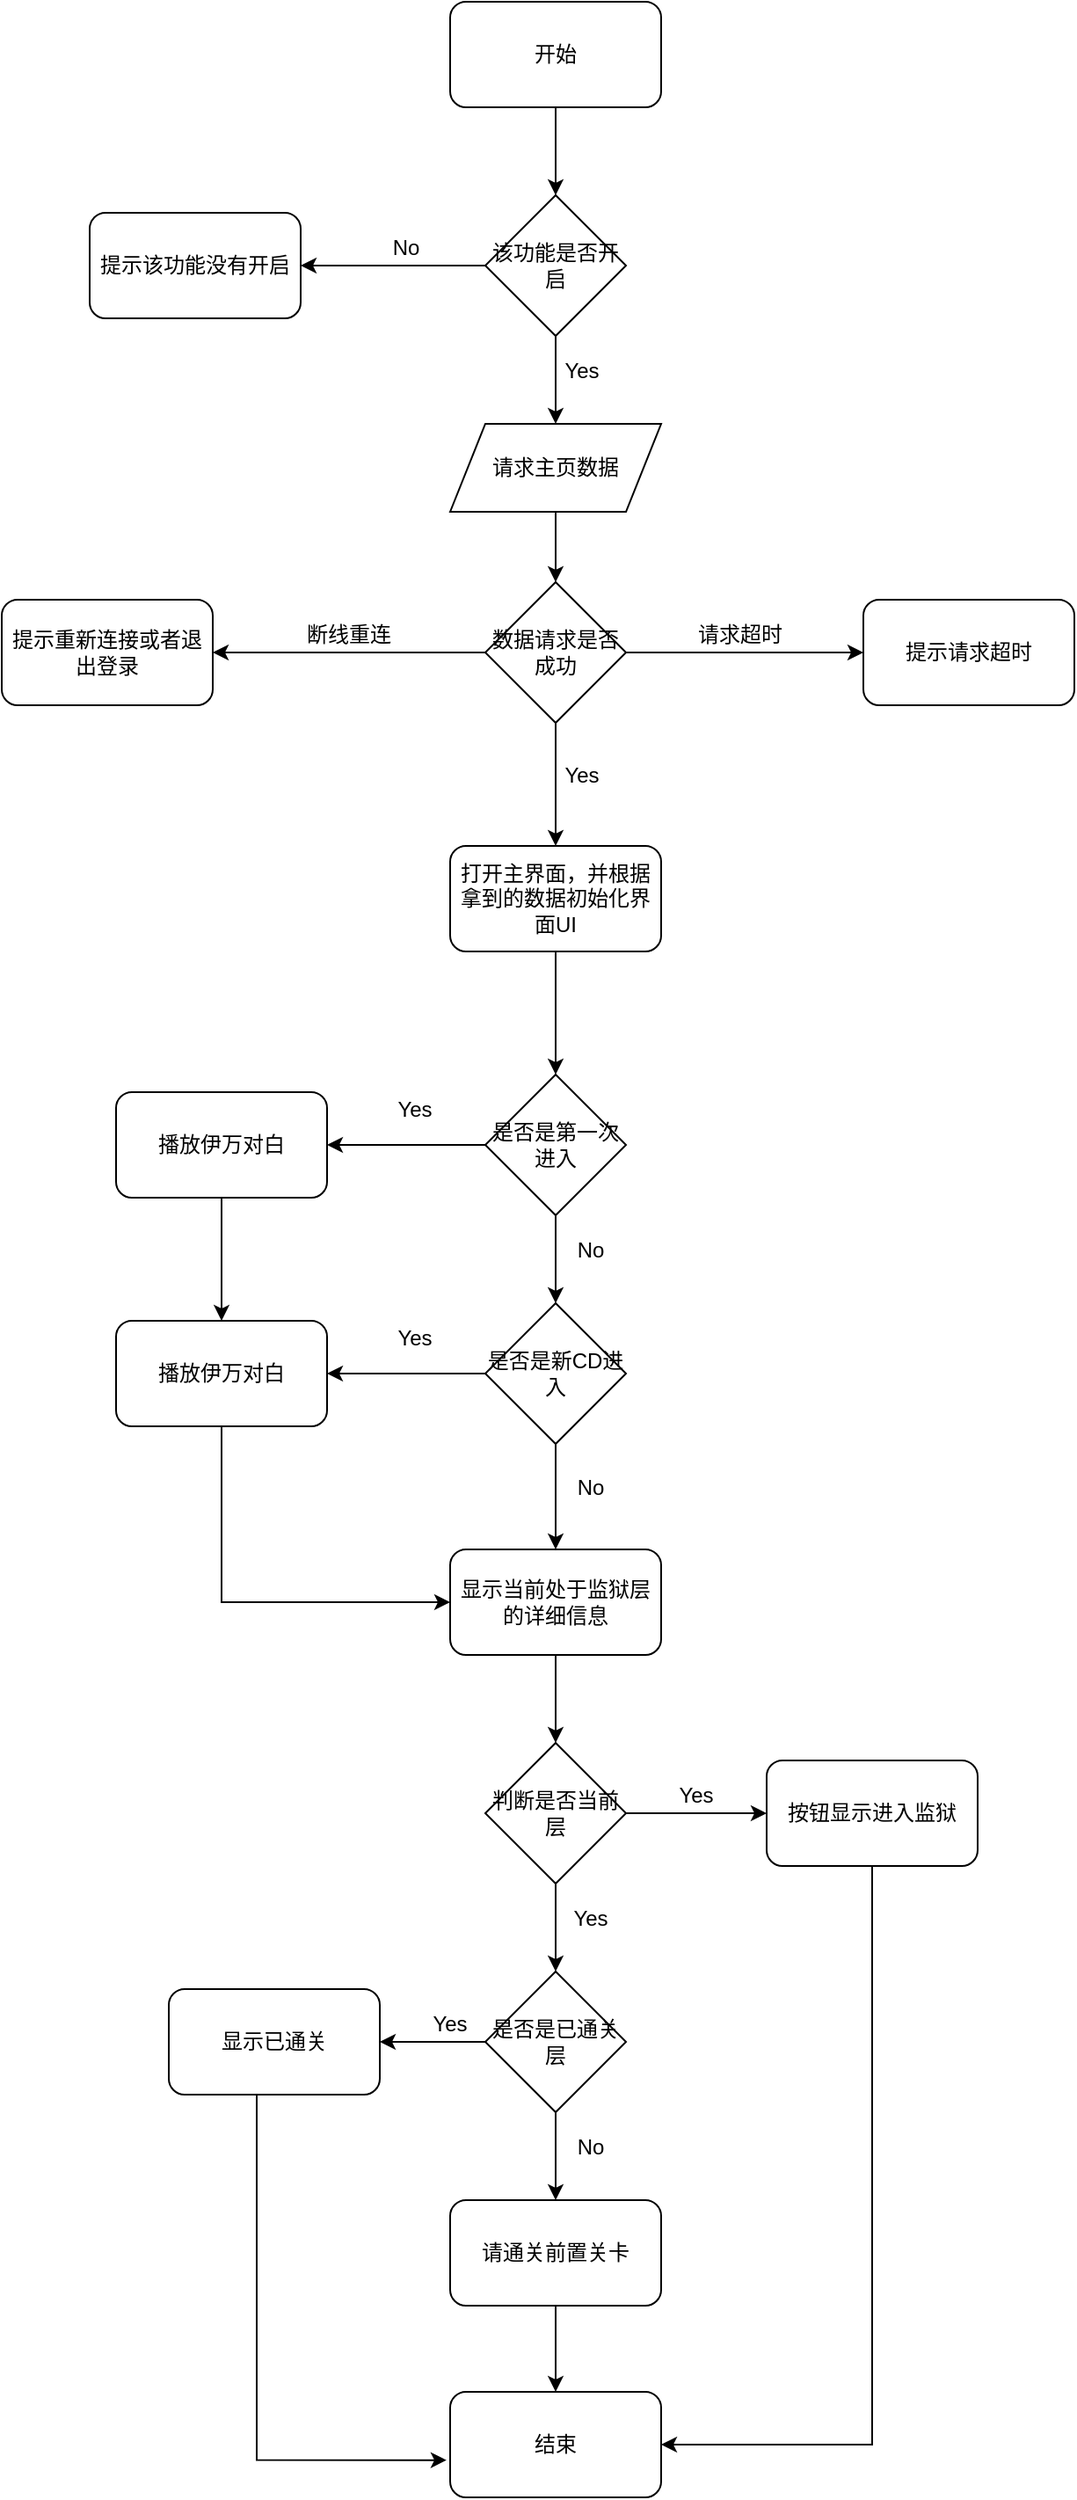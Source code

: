 <mxfile version="13.5.9" type="github">
  <diagram id="C5RBs43oDa-KdzZeNtuy" name="Page-1">
    <mxGraphModel dx="1038" dy="627" grid="1" gridSize="10" guides="1" tooltips="1" connect="1" arrows="1" fold="1" page="1" pageScale="1" pageWidth="827" pageHeight="1169" math="0" shadow="0">
      <root>
        <mxCell id="WIyWlLk6GJQsqaUBKTNV-0" />
        <mxCell id="WIyWlLk6GJQsqaUBKTNV-1" parent="WIyWlLk6GJQsqaUBKTNV-0" />
        <mxCell id="ahzN_euHdsBEPegxEwzF-1" style="edgeStyle=orthogonalEdgeStyle;rounded=0;orthogonalLoop=1;jettySize=auto;html=1;" edge="1" parent="WIyWlLk6GJQsqaUBKTNV-1" source="A-uako959lx0FlKWSPSl-0" target="ahzN_euHdsBEPegxEwzF-0">
          <mxGeometry relative="1" as="geometry" />
        </mxCell>
        <mxCell id="A-uako959lx0FlKWSPSl-0" value="开始" style="rounded=1;whiteSpace=wrap;html=1;" parent="WIyWlLk6GJQsqaUBKTNV-1" vertex="1">
          <mxGeometry x="365" width="120" height="60" as="geometry" />
        </mxCell>
        <mxCell id="ahzN_euHdsBEPegxEwzF-8" style="edgeStyle=orthogonalEdgeStyle;rounded=0;orthogonalLoop=1;jettySize=auto;html=1;entryX=0.5;entryY=0;entryDx=0;entryDy=0;" edge="1" parent="WIyWlLk6GJQsqaUBKTNV-1" source="A-uako959lx0FlKWSPSl-2" target="ahzN_euHdsBEPegxEwzF-7">
          <mxGeometry relative="1" as="geometry" />
        </mxCell>
        <mxCell id="A-uako959lx0FlKWSPSl-2" value="请求主页数据" style="shape=parallelogram;perimeter=parallelogramPerimeter;whiteSpace=wrap;html=1;fixedSize=1;" parent="WIyWlLk6GJQsqaUBKTNV-1" vertex="1">
          <mxGeometry x="365" y="240" width="120" height="50" as="geometry" />
        </mxCell>
        <mxCell id="ahzN_euHdsBEPegxEwzF-19" style="edgeStyle=orthogonalEdgeStyle;rounded=0;orthogonalLoop=1;jettySize=auto;html=1;entryX=0.5;entryY=0;entryDx=0;entryDy=0;" edge="1" parent="WIyWlLk6GJQsqaUBKTNV-1" source="A-uako959lx0FlKWSPSl-5" target="A-uako959lx0FlKWSPSl-6">
          <mxGeometry relative="1" as="geometry" />
        </mxCell>
        <mxCell id="A-uako959lx0FlKWSPSl-5" value="打开主界面，并根据拿到的数据初始化界面UI" style="rounded=1;whiteSpace=wrap;html=1;" parent="WIyWlLk6GJQsqaUBKTNV-1" vertex="1">
          <mxGeometry x="365" y="480" width="120" height="60" as="geometry" />
        </mxCell>
        <mxCell id="A-uako959lx0FlKWSPSl-9" style="edgeStyle=orthogonalEdgeStyle;rounded=0;orthogonalLoop=1;jettySize=auto;html=1;entryX=1;entryY=0.5;entryDx=0;entryDy=0;" parent="WIyWlLk6GJQsqaUBKTNV-1" source="A-uako959lx0FlKWSPSl-6" target="A-uako959lx0FlKWSPSl-8" edge="1">
          <mxGeometry relative="1" as="geometry" />
        </mxCell>
        <mxCell id="A-uako959lx0FlKWSPSl-12" style="edgeStyle=orthogonalEdgeStyle;rounded=0;orthogonalLoop=1;jettySize=auto;html=1;entryX=0.5;entryY=0;entryDx=0;entryDy=0;" parent="WIyWlLk6GJQsqaUBKTNV-1" source="A-uako959lx0FlKWSPSl-6" target="A-uako959lx0FlKWSPSl-11" edge="1">
          <mxGeometry relative="1" as="geometry" />
        </mxCell>
        <mxCell id="A-uako959lx0FlKWSPSl-6" value="是否是第一次进入" style="rhombus;whiteSpace=wrap;html=1;" parent="WIyWlLk6GJQsqaUBKTNV-1" vertex="1">
          <mxGeometry x="385" y="610" width="80" height="80" as="geometry" />
        </mxCell>
        <mxCell id="A-uako959lx0FlKWSPSl-17" style="edgeStyle=orthogonalEdgeStyle;rounded=0;orthogonalLoop=1;jettySize=auto;html=1;entryX=0.5;entryY=0;entryDx=0;entryDy=0;" parent="WIyWlLk6GJQsqaUBKTNV-1" source="A-uako959lx0FlKWSPSl-8" target="A-uako959lx0FlKWSPSl-14" edge="1">
          <mxGeometry relative="1" as="geometry" />
        </mxCell>
        <mxCell id="A-uako959lx0FlKWSPSl-8" value="播放伊万对白" style="rounded=1;whiteSpace=wrap;html=1;" parent="WIyWlLk6GJQsqaUBKTNV-1" vertex="1">
          <mxGeometry x="175" y="620" width="120" height="60" as="geometry" />
        </mxCell>
        <mxCell id="A-uako959lx0FlKWSPSl-10" value="Yes" style="text;html=1;strokeColor=none;fillColor=none;align=center;verticalAlign=middle;whiteSpace=wrap;rounded=0;" parent="WIyWlLk6GJQsqaUBKTNV-1" vertex="1">
          <mxGeometry x="325" y="620" width="40" height="20" as="geometry" />
        </mxCell>
        <mxCell id="A-uako959lx0FlKWSPSl-15" style="edgeStyle=orthogonalEdgeStyle;rounded=0;orthogonalLoop=1;jettySize=auto;html=1;entryX=1;entryY=0.5;entryDx=0;entryDy=0;" parent="WIyWlLk6GJQsqaUBKTNV-1" source="A-uako959lx0FlKWSPSl-11" target="A-uako959lx0FlKWSPSl-14" edge="1">
          <mxGeometry relative="1" as="geometry" />
        </mxCell>
        <mxCell id="A-uako959lx0FlKWSPSl-19" style="edgeStyle=orthogonalEdgeStyle;rounded=0;orthogonalLoop=1;jettySize=auto;html=1;" parent="WIyWlLk6GJQsqaUBKTNV-1" source="A-uako959lx0FlKWSPSl-11" target="A-uako959lx0FlKWSPSl-18" edge="1">
          <mxGeometry relative="1" as="geometry" />
        </mxCell>
        <mxCell id="A-uako959lx0FlKWSPSl-11" value="是否是新CD进入" style="rhombus;whiteSpace=wrap;html=1;" parent="WIyWlLk6GJQsqaUBKTNV-1" vertex="1">
          <mxGeometry x="385" y="740" width="80" height="80" as="geometry" />
        </mxCell>
        <mxCell id="A-uako959lx0FlKWSPSl-13" value="No" style="text;html=1;strokeColor=none;fillColor=none;align=center;verticalAlign=middle;whiteSpace=wrap;rounded=0;" parent="WIyWlLk6GJQsqaUBKTNV-1" vertex="1">
          <mxGeometry x="425" y="700" width="40" height="20" as="geometry" />
        </mxCell>
        <mxCell id="A-uako959lx0FlKWSPSl-21" style="edgeStyle=orthogonalEdgeStyle;rounded=0;orthogonalLoop=1;jettySize=auto;html=1;entryX=0;entryY=0.5;entryDx=0;entryDy=0;" parent="WIyWlLk6GJQsqaUBKTNV-1" source="A-uako959lx0FlKWSPSl-14" target="A-uako959lx0FlKWSPSl-18" edge="1">
          <mxGeometry relative="1" as="geometry">
            <mxPoint x="235" y="1000" as="targetPoint" />
            <Array as="points">
              <mxPoint x="235" y="910" />
            </Array>
          </mxGeometry>
        </mxCell>
        <mxCell id="A-uako959lx0FlKWSPSl-14" value="播放伊万对白" style="rounded=1;whiteSpace=wrap;html=1;" parent="WIyWlLk6GJQsqaUBKTNV-1" vertex="1">
          <mxGeometry x="175" y="750" width="120" height="60" as="geometry" />
        </mxCell>
        <mxCell id="A-uako959lx0FlKWSPSl-16" value="Yes" style="text;html=1;strokeColor=none;fillColor=none;align=center;verticalAlign=middle;whiteSpace=wrap;rounded=0;" parent="WIyWlLk6GJQsqaUBKTNV-1" vertex="1">
          <mxGeometry x="325" y="750" width="40" height="20" as="geometry" />
        </mxCell>
        <mxCell id="A-uako959lx0FlKWSPSl-23" style="edgeStyle=orthogonalEdgeStyle;rounded=0;orthogonalLoop=1;jettySize=auto;html=1;entryX=0.5;entryY=0;entryDx=0;entryDy=0;" parent="WIyWlLk6GJQsqaUBKTNV-1" source="A-uako959lx0FlKWSPSl-18" target="A-uako959lx0FlKWSPSl-22" edge="1">
          <mxGeometry relative="1" as="geometry" />
        </mxCell>
        <mxCell id="A-uako959lx0FlKWSPSl-18" value="显示当前处于监狱层的详细信息" style="rounded=1;whiteSpace=wrap;html=1;" parent="WIyWlLk6GJQsqaUBKTNV-1" vertex="1">
          <mxGeometry x="365" y="880" width="120" height="60" as="geometry" />
        </mxCell>
        <mxCell id="A-uako959lx0FlKWSPSl-20" value="No" style="text;html=1;strokeColor=none;fillColor=none;align=center;verticalAlign=middle;whiteSpace=wrap;rounded=0;" parent="WIyWlLk6GJQsqaUBKTNV-1" vertex="1">
          <mxGeometry x="425" y="835" width="40" height="20" as="geometry" />
        </mxCell>
        <mxCell id="A-uako959lx0FlKWSPSl-25" style="edgeStyle=orthogonalEdgeStyle;rounded=0;orthogonalLoop=1;jettySize=auto;html=1;entryX=0;entryY=0.5;entryDx=0;entryDy=0;" parent="WIyWlLk6GJQsqaUBKTNV-1" source="A-uako959lx0FlKWSPSl-22" target="A-uako959lx0FlKWSPSl-24" edge="1">
          <mxGeometry relative="1" as="geometry" />
        </mxCell>
        <mxCell id="A-uako959lx0FlKWSPSl-28" style="edgeStyle=orthogonalEdgeStyle;rounded=0;orthogonalLoop=1;jettySize=auto;html=1;entryX=0.5;entryY=0;entryDx=0;entryDy=0;" parent="WIyWlLk6GJQsqaUBKTNV-1" source="A-uako959lx0FlKWSPSl-22" target="A-uako959lx0FlKWSPSl-27" edge="1">
          <mxGeometry relative="1" as="geometry" />
        </mxCell>
        <mxCell id="A-uako959lx0FlKWSPSl-22" value="判断是否当前层" style="rhombus;whiteSpace=wrap;html=1;" parent="WIyWlLk6GJQsqaUBKTNV-1" vertex="1">
          <mxGeometry x="385" y="990" width="80" height="80" as="geometry" />
        </mxCell>
        <mxCell id="A-uako959lx0FlKWSPSl-38" style="edgeStyle=orthogonalEdgeStyle;rounded=0;orthogonalLoop=1;jettySize=auto;html=1;entryX=1;entryY=0.5;entryDx=0;entryDy=0;" parent="WIyWlLk6GJQsqaUBKTNV-1" source="A-uako959lx0FlKWSPSl-24" target="A-uako959lx0FlKWSPSl-36" edge="1">
          <mxGeometry relative="1" as="geometry">
            <mxPoint x="605" y="1390" as="targetPoint" />
            <Array as="points">
              <mxPoint x="605" y="1389" />
            </Array>
          </mxGeometry>
        </mxCell>
        <mxCell id="A-uako959lx0FlKWSPSl-24" value="按钮显示进入监狱" style="rounded=1;whiteSpace=wrap;html=1;" parent="WIyWlLk6GJQsqaUBKTNV-1" vertex="1">
          <mxGeometry x="545" y="1000" width="120" height="60" as="geometry" />
        </mxCell>
        <mxCell id="A-uako959lx0FlKWSPSl-26" value="Yes" style="text;html=1;strokeColor=none;fillColor=none;align=center;verticalAlign=middle;whiteSpace=wrap;rounded=0;" parent="WIyWlLk6GJQsqaUBKTNV-1" vertex="1">
          <mxGeometry x="485" y="1010" width="40" height="20" as="geometry" />
        </mxCell>
        <mxCell id="A-uako959lx0FlKWSPSl-31" style="edgeStyle=orthogonalEdgeStyle;rounded=0;orthogonalLoop=1;jettySize=auto;html=1;" parent="WIyWlLk6GJQsqaUBKTNV-1" source="A-uako959lx0FlKWSPSl-27" target="A-uako959lx0FlKWSPSl-30" edge="1">
          <mxGeometry relative="1" as="geometry" />
        </mxCell>
        <mxCell id="A-uako959lx0FlKWSPSl-34" style="edgeStyle=orthogonalEdgeStyle;rounded=0;orthogonalLoop=1;jettySize=auto;html=1;exitX=0.5;exitY=1;exitDx=0;exitDy=0;" parent="WIyWlLk6GJQsqaUBKTNV-1" source="A-uako959lx0FlKWSPSl-27" target="A-uako959lx0FlKWSPSl-33" edge="1">
          <mxGeometry relative="1" as="geometry" />
        </mxCell>
        <mxCell id="A-uako959lx0FlKWSPSl-27" value="是否是已通关&lt;br&gt;层" style="rhombus;whiteSpace=wrap;html=1;" parent="WIyWlLk6GJQsqaUBKTNV-1" vertex="1">
          <mxGeometry x="385" y="1120" width="80" height="80" as="geometry" />
        </mxCell>
        <mxCell id="A-uako959lx0FlKWSPSl-29" value="Yes" style="text;html=1;strokeColor=none;fillColor=none;align=center;verticalAlign=middle;whiteSpace=wrap;rounded=0;" parent="WIyWlLk6GJQsqaUBKTNV-1" vertex="1">
          <mxGeometry x="425" y="1080" width="40" height="20" as="geometry" />
        </mxCell>
        <mxCell id="A-uako959lx0FlKWSPSl-39" style="edgeStyle=orthogonalEdgeStyle;rounded=0;orthogonalLoop=1;jettySize=auto;html=1;entryX=-0.017;entryY=0.647;entryDx=0;entryDy=0;entryPerimeter=0;" parent="WIyWlLk6GJQsqaUBKTNV-1" source="A-uako959lx0FlKWSPSl-30" target="A-uako959lx0FlKWSPSl-36" edge="1">
          <mxGeometry relative="1" as="geometry">
            <Array as="points">
              <mxPoint x="255" y="1398" />
            </Array>
          </mxGeometry>
        </mxCell>
        <mxCell id="A-uako959lx0FlKWSPSl-30" value="显示已通关" style="rounded=1;whiteSpace=wrap;html=1;" parent="WIyWlLk6GJQsqaUBKTNV-1" vertex="1">
          <mxGeometry x="205" y="1130" width="120" height="60" as="geometry" />
        </mxCell>
        <mxCell id="A-uako959lx0FlKWSPSl-32" value="Yes" style="text;html=1;strokeColor=none;fillColor=none;align=center;verticalAlign=middle;whiteSpace=wrap;rounded=0;" parent="WIyWlLk6GJQsqaUBKTNV-1" vertex="1">
          <mxGeometry x="345" y="1140" width="40" height="20" as="geometry" />
        </mxCell>
        <mxCell id="A-uako959lx0FlKWSPSl-37" style="edgeStyle=orthogonalEdgeStyle;rounded=0;orthogonalLoop=1;jettySize=auto;html=1;entryX=0.5;entryY=0;entryDx=0;entryDy=0;" parent="WIyWlLk6GJQsqaUBKTNV-1" source="A-uako959lx0FlKWSPSl-33" target="A-uako959lx0FlKWSPSl-36" edge="1">
          <mxGeometry relative="1" as="geometry" />
        </mxCell>
        <mxCell id="A-uako959lx0FlKWSPSl-33" value="请通关前置关卡" style="rounded=1;whiteSpace=wrap;html=1;" parent="WIyWlLk6GJQsqaUBKTNV-1" vertex="1">
          <mxGeometry x="365" y="1250" width="120" height="60" as="geometry" />
        </mxCell>
        <mxCell id="A-uako959lx0FlKWSPSl-35" value="No" style="text;html=1;strokeColor=none;fillColor=none;align=center;verticalAlign=middle;whiteSpace=wrap;rounded=0;" parent="WIyWlLk6GJQsqaUBKTNV-1" vertex="1">
          <mxGeometry x="425" y="1210" width="40" height="20" as="geometry" />
        </mxCell>
        <mxCell id="A-uako959lx0FlKWSPSl-36" value="结束" style="rounded=1;whiteSpace=wrap;html=1;" parent="WIyWlLk6GJQsqaUBKTNV-1" vertex="1">
          <mxGeometry x="365" y="1359" width="120" height="60" as="geometry" />
        </mxCell>
        <mxCell id="ahzN_euHdsBEPegxEwzF-3" style="edgeStyle=orthogonalEdgeStyle;rounded=0;orthogonalLoop=1;jettySize=auto;html=1;" edge="1" parent="WIyWlLk6GJQsqaUBKTNV-1" source="ahzN_euHdsBEPegxEwzF-0" target="ahzN_euHdsBEPegxEwzF-2">
          <mxGeometry relative="1" as="geometry" />
        </mxCell>
        <mxCell id="ahzN_euHdsBEPegxEwzF-5" style="edgeStyle=orthogonalEdgeStyle;rounded=0;orthogonalLoop=1;jettySize=auto;html=1;" edge="1" parent="WIyWlLk6GJQsqaUBKTNV-1" source="ahzN_euHdsBEPegxEwzF-0" target="A-uako959lx0FlKWSPSl-2">
          <mxGeometry relative="1" as="geometry" />
        </mxCell>
        <mxCell id="ahzN_euHdsBEPegxEwzF-0" value="该功能是否开启" style="rhombus;whiteSpace=wrap;html=1;" vertex="1" parent="WIyWlLk6GJQsqaUBKTNV-1">
          <mxGeometry x="385" y="110" width="80" height="80" as="geometry" />
        </mxCell>
        <mxCell id="ahzN_euHdsBEPegxEwzF-2" value="提示该功能没有开启" style="rounded=1;whiteSpace=wrap;html=1;" vertex="1" parent="WIyWlLk6GJQsqaUBKTNV-1">
          <mxGeometry x="160" y="120" width="120" height="60" as="geometry" />
        </mxCell>
        <mxCell id="ahzN_euHdsBEPegxEwzF-4" value="No" style="text;html=1;strokeColor=none;fillColor=none;align=center;verticalAlign=middle;whiteSpace=wrap;rounded=0;" vertex="1" parent="WIyWlLk6GJQsqaUBKTNV-1">
          <mxGeometry x="320" y="130" width="40" height="20" as="geometry" />
        </mxCell>
        <mxCell id="ahzN_euHdsBEPegxEwzF-6" value="Yes" style="text;html=1;strokeColor=none;fillColor=none;align=center;verticalAlign=middle;whiteSpace=wrap;rounded=0;" vertex="1" parent="WIyWlLk6GJQsqaUBKTNV-1">
          <mxGeometry x="420" y="200" width="40" height="20" as="geometry" />
        </mxCell>
        <mxCell id="ahzN_euHdsBEPegxEwzF-10" style="edgeStyle=orthogonalEdgeStyle;rounded=0;orthogonalLoop=1;jettySize=auto;html=1;entryX=0.5;entryY=0;entryDx=0;entryDy=0;" edge="1" parent="WIyWlLk6GJQsqaUBKTNV-1" source="ahzN_euHdsBEPegxEwzF-7" target="A-uako959lx0FlKWSPSl-5">
          <mxGeometry relative="1" as="geometry" />
        </mxCell>
        <mxCell id="ahzN_euHdsBEPegxEwzF-12" style="edgeStyle=orthogonalEdgeStyle;rounded=0;orthogonalLoop=1;jettySize=auto;html=1;exitX=1;exitY=0.5;exitDx=0;exitDy=0;entryX=0;entryY=0.5;entryDx=0;entryDy=0;" edge="1" parent="WIyWlLk6GJQsqaUBKTNV-1" source="ahzN_euHdsBEPegxEwzF-7" target="ahzN_euHdsBEPegxEwzF-11">
          <mxGeometry relative="1" as="geometry" />
        </mxCell>
        <mxCell id="ahzN_euHdsBEPegxEwzF-15" style="edgeStyle=orthogonalEdgeStyle;rounded=0;orthogonalLoop=1;jettySize=auto;html=1;entryX=1;entryY=0.5;entryDx=0;entryDy=0;" edge="1" parent="WIyWlLk6GJQsqaUBKTNV-1" source="ahzN_euHdsBEPegxEwzF-7" target="ahzN_euHdsBEPegxEwzF-14">
          <mxGeometry relative="1" as="geometry" />
        </mxCell>
        <mxCell id="ahzN_euHdsBEPegxEwzF-7" value="数据请求是否成功" style="rhombus;whiteSpace=wrap;html=1;" vertex="1" parent="WIyWlLk6GJQsqaUBKTNV-1">
          <mxGeometry x="385" y="330" width="80" height="80" as="geometry" />
        </mxCell>
        <mxCell id="ahzN_euHdsBEPegxEwzF-9" value="Yes" style="text;html=1;strokeColor=none;fillColor=none;align=center;verticalAlign=middle;whiteSpace=wrap;rounded=0;" vertex="1" parent="WIyWlLk6GJQsqaUBKTNV-1">
          <mxGeometry x="420" y="430" width="40" height="20" as="geometry" />
        </mxCell>
        <mxCell id="ahzN_euHdsBEPegxEwzF-11" value="提示请求超时" style="rounded=1;whiteSpace=wrap;html=1;" vertex="1" parent="WIyWlLk6GJQsqaUBKTNV-1">
          <mxGeometry x="600" y="340" width="120" height="60" as="geometry" />
        </mxCell>
        <mxCell id="ahzN_euHdsBEPegxEwzF-13" value="请求超时" style="text;html=1;strokeColor=none;fillColor=none;align=center;verticalAlign=middle;whiteSpace=wrap;rounded=0;" vertex="1" parent="WIyWlLk6GJQsqaUBKTNV-1">
          <mxGeometry x="480" y="350" width="100" height="20" as="geometry" />
        </mxCell>
        <mxCell id="ahzN_euHdsBEPegxEwzF-14" value="提示重新连接或者退出登录" style="rounded=1;whiteSpace=wrap;html=1;" vertex="1" parent="WIyWlLk6GJQsqaUBKTNV-1">
          <mxGeometry x="110" y="340" width="120" height="60" as="geometry" />
        </mxCell>
        <mxCell id="ahzN_euHdsBEPegxEwzF-16" value="断线重连" style="text;html=1;strokeColor=none;fillColor=none;align=center;verticalAlign=middle;whiteSpace=wrap;rounded=0;" vertex="1" parent="WIyWlLk6GJQsqaUBKTNV-1">
          <mxGeometry x="255" y="350" width="105" height="20" as="geometry" />
        </mxCell>
      </root>
    </mxGraphModel>
  </diagram>
</mxfile>
